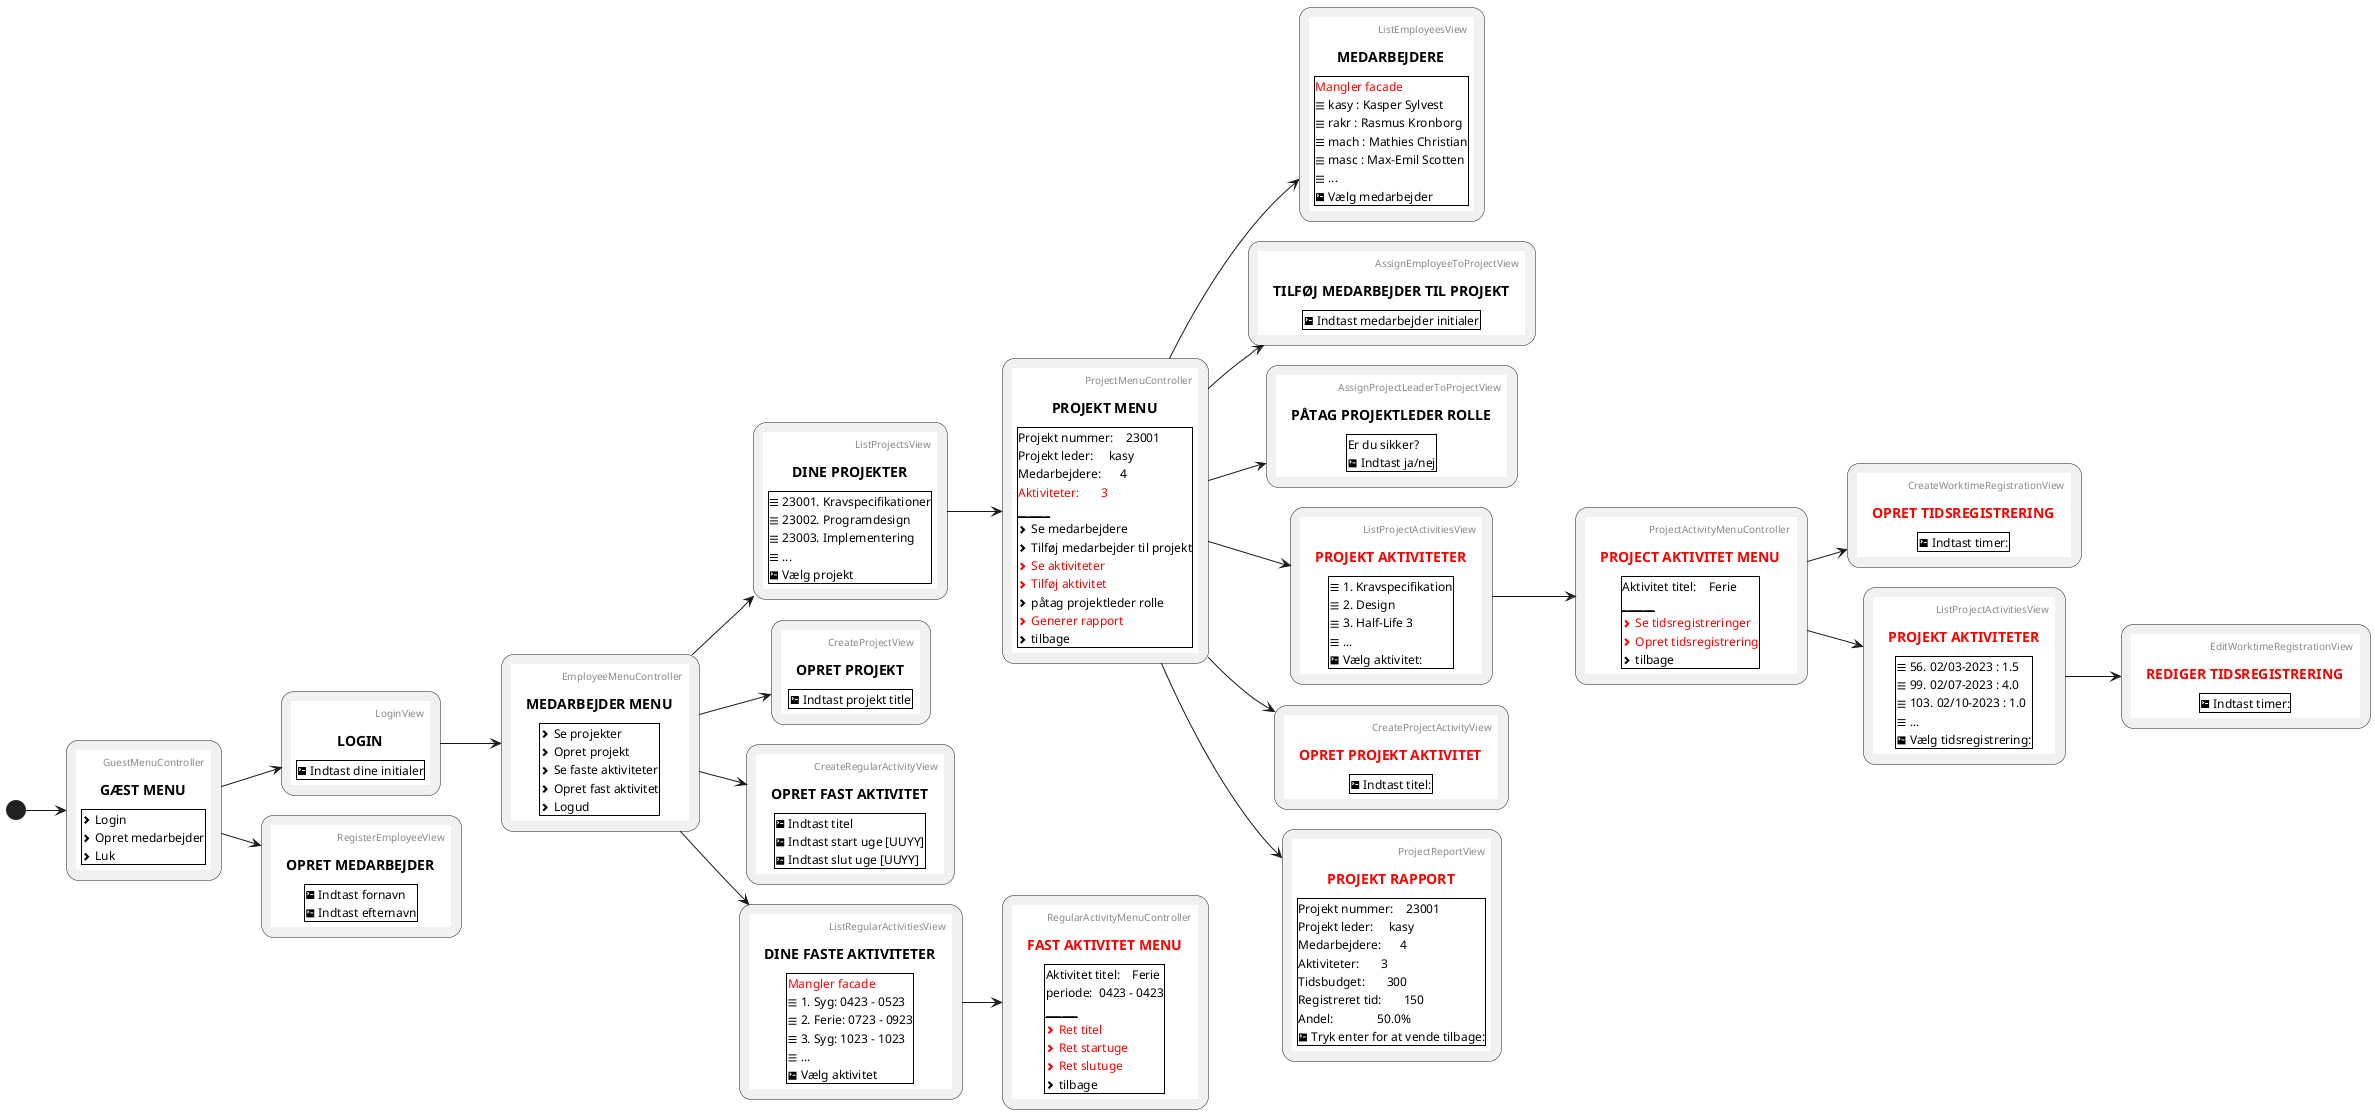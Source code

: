 @startuml
left to right direction
(*) --> "
{{
salt
{+
title GÆST MENU 
header GuestMenuController
<&chevron-right> Login
<&chevron-right> Opret medarbejder
<&chevron-right> Luk
}
}}
" as GuestMenuController

GuestMenuController --> "
{{
salt
{+
title LOGIN
header LoginView
<&terminal> Indtast dine initialer
}
}}
" as LoginView 

LoginView --> "
{{
salt
{+
title MEDARBEJDER MENU
header EmployeeMenuController
<&chevron-right> Se projekter
<&chevron-right> Opret projekt
<&chevron-right> Se faste aktiviteter
<&chevron-right> Opret fast aktivitet
<&chevron-right> Logud
}
}}
" as EmployeeMenuController

GuestMenuController --> "
{{
salt
{+
title OPRET MEDARBEJDER
header RegisterEmployeeView
<&terminal> Indtast fornavn
<&terminal> Indtast efternavn
}
}}
" as RegisterEmployeeView

EmployeeMenuController --> "
{{
salt
{+
title DINE PROJEKTER
header ListProjectsView
<&menu> 23001. Kravspecifikationer
<&menu> 23002. Programdesign
<&menu> 23003. Implementering
<&menu> ...
<&terminal> Vælg projekt
}
}}
" as ListProjectsView

ListProjectsView --> "
{{
salt
{+
title PROJEKT MENU
header ProjectMenuController
Projekt nummer:    23001
Projekt leder:     kasy
Medarbejdere:      4
<color:Red>Aktiviteter:       3
______________________________
<&chevron-right> Se medarbejdere
<&chevron-right> Tilføj medarbejder til projekt
<color:Red><&chevron-right> Se aktiviteter
<color:Red><&chevron-right> Tilføj aktivitet
<&chevron-right> påtag projektleder rolle
<color:Red><&chevron-right> Generer rapport
<&chevron-right> tilbage
}
}}
" as ProjectMenuController

EmployeeMenuController --> "
{{
salt
{+
title OPRET PROJEKT
header CreateProjectView
<&terminal> Indtast projekt title
}
}}
" as CreateProjectView

EmployeeMenuController --> "
{{
salt
{+
title OPRET FAST AKTIVITET
header CreateRegularActivityView
<&terminal> Indtast titel
<&terminal> Indtast start uge [UUYY]
<&terminal> Indtast slut uge [UUYY]
}
}}
" as CreateRegularActivityView

EmployeeMenuController --> "
{{
salt
{+
title DINE FASTE AKTIVITETER
header ListRegularActivitiesView
<color:Red>Mangler facade
<&menu> 1. Syg: 0423 - 0523
<&menu> 2. Ferie: 0723 - 0923
<&menu> 3. Syg: 1023 - 1023
<&menu> ...
<&terminal> Vælg aktivitet
}
}}
" as ListRegularActivitiesView

ListRegularActivitiesView --> "
{{
salt
{+
title <color:Red>FAST AKTIVITET MENU
header RegularActivityMenuController
Aktivitet titel:    Ferie
periode:  0423 - 0423
______________________________
<color:Red><&chevron-right> Ret titel
<color:Red><&chevron-right> Ret startuge
<color:Red><&chevron-right> Ret slutuge
<&chevron-right> tilbage
}
}}
" as RegularActivityMenuController

ProjectMenuController --> "
{{
salt
{+
title MEDARBEJDERE
header ListEmployeesView
<color:Red>Mangler facade
<&menu> kasy : Kasper Sylvest
<&menu> rakr : Rasmus Kronborg
<&menu> mach : Mathies Christian
<&menu> masc : Max-Emil Scotten
<&menu> ...
<&terminal> Vælg medarbejder
}
}}
" as ListEmployeesView

ProjectMenuController --> "
{{
salt
{+
title TILFØJ MEDARBEJDER TIL PROJEKT
header AssignEmployeeToProjectView
<&terminal> Indtast medarbejder initialer
}
}}
" as AssignEmployeeToProjectView

ProjectMenuController --> "
{{
salt
{+
title PÅTAG PROJEKTLEDER ROLLE
header AssignProjectLeaderToProjectView
Er du sikker?
<&terminal> Indtast ja/nej
}
}}
" as AssignProjectLeaderToProjectView

ProjectMenuController --> "
{{
salt
{+
title <color:Red>PROJEKT AKTIVITETER
header ListProjectActivitiesView
<&menu> 1. Kravspecifikation
<&menu> 2. Design
<&menu> 3. Half-Life 3
<&menu> ...
<&terminal> Vælg aktivitet:
}
}}
" as ListProjectActivitiesView

ProjectMenuController --> "
{{
salt
{+
title <color:Red>OPRET PROJEKT AKTIVITET
header CreateProjectActivityView
<&terminal> Indtast titel:
}
}}
" as CreateProjectActivityView

ProjectMenuController --> "
{{
salt
{+
title <color:Red>PROJEKT RAPPORT
header ProjectReportView
Projekt nummer:    23001
Projekt leder:     kasy
Medarbejdere:      4
Aktiviteter:       3
Tidsbudget:       300
Registreret tid:       150
Andel:              50.0%
<&terminal> Tryk enter for at vende tilbage:
}
}}
" as ProjectReportView

ListProjectActivitiesView --> "
{{
salt
{+
title <color:Red>PROJECT AKTIVITET MENU
header ProjectActivityMenuController
Aktivitet titel:    Ferie
______________________________
<color:Red><&chevron-right> Se tidsregistreringer
<color:Red><&chevron-right> Opret tidsregistrering
<&chevron-right> tilbage
}
}}
" as ProjectActivityMenuController

ProjectActivityMenuController --> "
{{
salt
{+
title <color:Red>OPRET TIDSREGISTRERING
header CreateWorktimeRegistrationView
<&terminal> Indtast timer:
}
}}
" as CreateWorktimeRegistrationView

ProjectActivityMenuController --> "
{{
salt
{+
title <color:Red>PROJEKT AKTIVITETER
header ListProjectActivitiesView
<&menu> 56. 02/03-2023 : 1.5
<&menu> 99. 02/07-2023 : 4.0
<&menu> 103. 02/10-2023 : 1.0
<&menu> ...
<&terminal> Vælg tidsregistrering:
}
}}
" as ListWorktimeRegistrationsView

ListWorktimeRegistrationsView --> "
{{
salt
{+
title <color:Red>REDIGER TIDSREGISTRERING
header EditWorktimeRegistrationView
<&terminal> Indtast timer:
}
}}
" as EditWorktimeRegistrationView

@enduml
